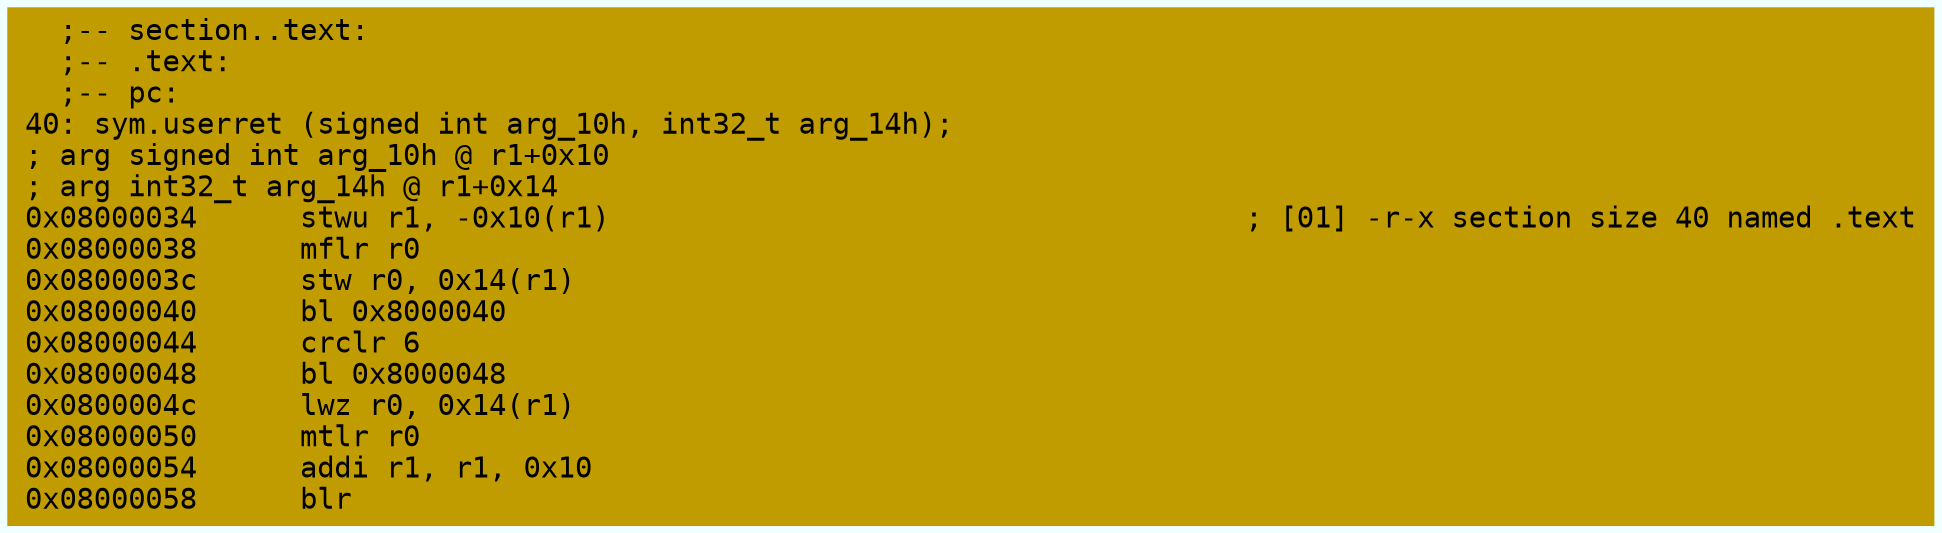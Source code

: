 digraph code {
	graph [bgcolor=azure fontsize=8 fontname="Courier" splines="ortho"];
	node [fillcolor=gray style=filled shape=box];
	edge [arrowhead="normal"];
	"0x08000034" [URL="sym.userret/0x08000034", fillcolor="#c19c00",color="#c19c00", fontname="Courier",label="  ;-- section..text:\l  ;-- .text:\l  ;-- pc:\l40: sym.userret (signed int arg_10h, int32_t arg_14h);\l; arg signed int arg_10h @ r1+0x10\l; arg int32_t arg_14h @ r1+0x14\l0x08000034      stwu r1, -0x10(r1)                                     ; [01] -r-x section size 40 named .text\l0x08000038      mflr r0\l0x0800003c      stw r0, 0x14(r1)\l0x08000040      bl 0x8000040\l0x08000044      crclr 6\l0x08000048      bl 0x8000048\l0x0800004c      lwz r0, 0x14(r1)\l0x08000050      mtlr r0\l0x08000054      addi r1, r1, 0x10\l0x08000058      blr\l"]
}
